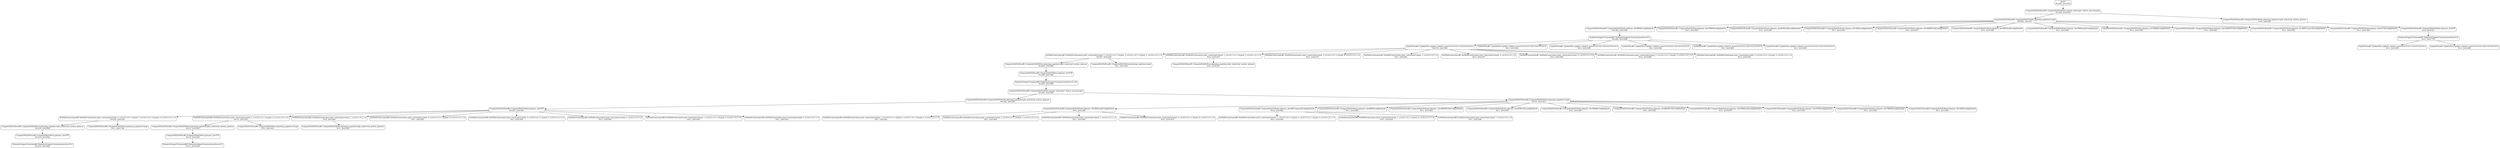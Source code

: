 digraph MCTS {
  node [shape=box, style=rounded];
  0 [label="ROOT
N=300, Q=0.935"];
  1 [label="ComputePathToState#1.ComputePathToState.named_state=gp7_detect_arucomarker
N=300, Q=0.935"];
  2 [label="ComputePathToState#1.ComputePathToState.planning_pipeline=ompl
N=294, Q=0.937"];
  3 [label="ComputePathToState#1.ComputePathToState.planner_id=RRTkConfigDefault
N=283, Q=0.938"];
  4 [label="YaskawaGripperCommand#1.YaskawaGripperCommand.position=0.0
N=282, Q=0.938"];
  5 [label="UpdatePose#1.UpdatePose.update_relative_pose=0.0;0.0;0.11;0.0;0.0;0.0;0.0
N=276, Q=0.938"];
  6 [label="SetPathConstraints#1.SetPathConstraints.joint_constraints=joint_1_s,0.0,0.1,0.1,1.0;joint_3_s,0.0,0.1,0.1,1.0;joint_5_s,0.0,0.1,0.1,1.0
N=267, Q=0.938"];
  7 [label="ComputePathToPose#1.ComputePathToPose.planning_pipeline=pilz_industrial_motion_planner
N=265, Q=0.940"];
  8 [label="ComputePathToPose#1.ComputePathToPose.planner_id=PTP
N=264, Q=0.940"];
  9 [label="YaskawaGripperCommand#2.YaskawaGripperCommand.position=0.235
N=263, Q=0.940"];
  10 [label="ComputePathToState#2.ComputePathToState.named_state=gp7_detect_arucomarker
N=262, Q=0.940"];
  11 [label="ComputePathToState#2.ComputePathToState.planning_pipeline=pilz_industrial_motion_planner
N=242, Q=0.941"];
  12 [label="ComputePathToState#2.ComputePathToState.planner_id=PTP
N=241, Q=0.941"];
  13 [label="SetPathConstraints#2.SetPathConstraints.joint_constraints=joint_1_s,0.0,0.1,0.1,1.0;joint_3_s,0.0,0.1,0.1,1.0;joint_5_s,0.0,0.1,0.1,1.0
N=218, Q=0.941"];
  14 [label="ComputePathToPose#2.ComputePathToPose.planning_pipeline=pilz_industrial_motion_planner
N=216, Q=0.942"];
  15 [label="ComputePathToPose#2.ComputePathToPose.planner_id=PTP
N=215, Q=0.942"];
  16 [label="YaskawaGripperCommand#3.YaskawaGripperCommand.position=0.0
N=214, Q=0.942"];
  17 [label="ComputePathToPose#2.ComputePathToPose.planning_pipeline=ompl
N=1, Q=0.788"];
  18 [label="SetPathConstraints#2.SetPathConstraints.joint_constraints=joint_1_s,0.0,0.1,0.1,1.0;joint_3_s,0.0,0.1,0.1,1.0
N=15, Q=0.935"];
  19 [label="ComputePathToPose#2.ComputePathToPose.planning_pipeline=pilz_industrial_motion_planner
N=13, Q=0.943"];
  20 [label="ComputePathToPose#2.ComputePathToPose.planner_id=PTP
N=12, Q=0.943"];
  21 [label="YaskawaGripperCommand#3.YaskawaGripperCommand.position=0.0
N=11, Q=0.943"];
  22 [label="ComputePathToPose#2.ComputePathToPose.planning_pipeline=ompl
N=1, Q=0.831"];
  23 [label="SetPathConstraints#2.SetPathConstraints.joint_constraints=joint_1_s,0.0,0.1,0.1,1.0
N=2, Q=0.943"];
  24 [label="ComputePathToPose#2.ComputePathToPose.planning_pipeline=pilz_industrial_motion_planner
N=1, Q=0.943"];
  25 [label="SetPathConstraints#2.SetPathConstraints.joint_constraints=joint_3_s,0.0,0.1,0.1,1.0;joint_6_s,0.0,0.1,0.1,1.0
N=1, Q=0.941"];
  26 [label="SetPathConstraints#2.SetPathConstraints.joint_constraints=joint_3_s,0.0,0.1,0.1,1.0;joint_5_s,0.0,0.1,0.1,1.0
N=1, Q=0.942"];
  27 [label="SetPathConstraints#2.SetPathConstraints.joint_constraints=joint_3_s,0.0,0.1,0.1,1.0
N=1, Q=0.943"];
  28 [label="SetPathConstraints#2.SetPathConstraints.joint_constraints=joint_1_s,0.0,0.1,0.1,1.0;joint_5_s,0.0,0.1,0.1,1.0
N=1, Q=0.942"];
  29 [label="SetPathConstraints#2.SetPathConstraints.joint_constraints=joint_5_s,0.0,0.1,0.1,1.0
N=1, Q=0.942"];
  30 [label="ComputePathToState#2.ComputePathToState.planning_pipeline=ompl
N=19, Q=0.933"];
  31 [label="ComputePathToState#2.ComputePathToState.planner_id=RRTstarkConfigDefault
N=5, Q=0.928"];
  32 [label="SetPathConstraints#2.SetPathConstraints.joint_constraints=joint_1_s,0.0,0.1,0.1,1.0;joint_3_s,0.0,0.1,0.1,1.0;joint_5_s,0.0,0.1,0.1,1.0
N=1, Q=0.941"];
  33 [label="SetPathConstraints#2.SetPathConstraints.joint_constraints=joint_1_s,0.0,0.1,0.1,1.0;joint_3_s,0.0,0.1,0.1,1.0
N=1, Q=0.943"];
  34 [label="SetPathConstraints#2.SetPathConstraints.joint_constraints=joint_1_s,0.0,0.1,0.1,1.0
N=1, Q=0.940"];
  35 [label="SetPathConstraints#2.SetPathConstraints.joint_constraints=joint_3_s,0.0,0.1,0.1,1.0;joint_6_s,0.0,0.1,0.1,1.0
N=1, Q=0.876"];
  36 [label="ComputePathToState#2.ComputePathToState.planner_id=RRTConnectkConfigDefault
N=4, Q=0.942"];
  37 [label="SetPathConstraints#2.SetPathConstraints.joint_constraints=joint_1_s,0.0,0.1,0.1,1.0;joint_3_s,0.0,0.1,0.1,1.0;joint_5_s,0.0,0.1,0.1,1.0
N=1, Q=0.944"];
  38 [label="SetPathConstraints#2.SetPathConstraints.joint_constraints=joint_1_s,0.0,0.1,0.1,1.0;joint_3_s,0.0,0.1,0.1,1.0
N=1, Q=0.943"];
  39 [label="SetPathConstraints#2.SetPathConstraints.joint_constraints=joint_1_s,0.0,0.1,0.1,1.0
N=1, Q=0.938"];
  40 [label="ComputePathToState#2.ComputePathToState.planner_id=RRTkConfigDefault
N=1, Q=0.940"];
  41 [label="ComputePathToState#2.ComputePathToState.planner_id=LBKPIECEkConfigDefault
N=1, Q=0.942"];
  42 [label="ComputePathToState#2.ComputePathToState.planner_id=KPIECEkConfigDefault
N=1, Q=0.918"];
  43 [label="ComputePathToState#2.ComputePathToState.planner_id=PRMkConfigDefault
N=1, Q=0.943"];
  44 [label="ComputePathToState#2.ComputePathToState.planner_id=BKPIECEkConfigDefault
N=1, Q=0.942"];
  45 [label="ComputePathToState#2.ComputePathToState.planner_id=PRMstarkConfigDefault
N=1, Q=0.878"];
  46 [label="ComputePathToState#2.ComputePathToState.planner_id=ESTkConfigDefault
N=1, Q=0.938"];
  47 [label="ComputePathToState#2.ComputePathToState.planner_id=TRRTkConfigDefault
N=1, Q=0.942"];
  48 [label="ComputePathToState#2.ComputePathToState.planner_id=SBLkConfigDefault
N=1, Q=0.941"];
  49 [label="ComputePathToPose#1.ComputePathToPose.planning_pipeline=ompl
N=1, Q=0.300"];
  50 [label="SetPathConstraints#1.SetPathConstraints.joint_constraints=joint_1_s,0.0,0.1,0.1,1.0;joint_3_s,0.0,0.1,0.1,1.0
N=2, Q=0.937"];
  51 [label="ComputePathToPose#1.ComputePathToPose.planning_pipeline=pilz_industrial_motion_planner
N=1, Q=0.937"];
  52 [label="SetPathConstraints#1.SetPathConstraints.joint_constraints=joint_3_s,0.0,0.1,0.1,1.0;joint_6_s,0.0,0.1,0.1,1.0
N=1, Q=0.937"];
  53 [label="SetPathConstraints#1.SetPathConstraints.joint_constraints=joint_1_s,0.0,0.1,0.1,1.0
N=1, Q=0.941"];
  54 [label="SetPathConstraints#1.SetPathConstraints.joint_constraints=joint_3_s,0.0,0.1,0.1,1.0
N=1, Q=0.937"];
  55 [label="SetPathConstraints#1.SetPathConstraints.joint_constraints=joint_5_s,0.0,0.1,0.1,1.0
N=1, Q=0.939"];
  56 [label="SetPathConstraints#1.SetPathConstraints.joint_constraints=joint_1_s,0.0,0.1,0.1,1.0;joint_5_s,0.0,0.1,0.1,1.0
N=1, Q=0.989"];
  57 [label="SetPathConstraints#1.SetPathConstraints.joint_constraints=joint_3_s,0.0,0.1,0.1,1.0;joint_5_s,0.0,0.1,0.1,1.0
N=1, Q=0.938"];
  58 [label="UpdatePose#1.UpdatePose.update_relative_pose=0.0;0.0;0.105;0.0;0.0;0.0;0.0
N=1, Q=0.924"];
  59 [label="UpdatePose#1.UpdatePose.update_relative_pose=0.0;0.0;0.10;0.0;0.0;0.0;0.0
N=1, Q=0.939"];
  60 [label="UpdatePose#1.UpdatePose.update_relative_pose=0.0;0.0;0.12;0.0;0.0;0.0;0.0
N=1, Q=0.943"];
  61 [label="UpdatePose#1.UpdatePose.update_relative_pose=0.0;0.0;0.125;0.0;0.0;0.0;0.0
N=1, Q=0.943"];
  62 [label="UpdatePose#1.UpdatePose.update_relative_pose=0.0;0.0;0.115;0.0;0.0;0.0;0.0
N=1, Q=0.943"];
  63 [label="ComputePathToState#1.ComputePathToState.planner_id=TRRTkConfigDefault
N=1, Q=0.936"];
  64 [label="ComputePathToState#1.ComputePathToState.planner_id=KPIECEkConfigDefault
N=1, Q=0.939"];
  65 [label="ComputePathToState#1.ComputePathToState.planner_id=SBLkConfigDefault
N=1, Q=0.936"];
  66 [label="ComputePathToState#1.ComputePathToState.planner_id=BKPIECEkConfigDefault
N=1, Q=0.937"];
  67 [label="ComputePathToState#1.ComputePathToState.planner_id=RRTstarkConfigDefault
N=1, Q=0.938"];
  68 [label="ComputePathToState#1.ComputePathToState.planner_id=PRMstarkConfigDefault
N=1, Q=0.941"];
  69 [label="ComputePathToState#1.ComputePathToState.planner_id=PRMkConfigDefault
N=1, Q=0.938"];
  70 [label="ComputePathToState#1.ComputePathToState.planner_id=LBKPIECEkConfigDefault
N=1, Q=0.943"];
  71 [label="ComputePathToState#1.ComputePathToState.planner_id=RRTConnectkConfigDefault
N=1, Q=0.450"];
  72 [label="ComputePathToState#1.ComputePathToState.planner_id=ESTkConfigDefault
N=1, Q=0.939"];
  73 [label="ComputePathToState#1.ComputePathToState.planning_pipeline=pilz_industrial_motion_planner
N=5, Q=0.841"];
  74 [label="ComputePathToState#1.ComputePathToState.planner_id=PTP
N=4, Q=0.817"];
  75 [label="YaskawaGripperCommand#1.YaskawaGripperCommand.position=0.0
N=3, Q=0.776"];
  76 [label="UpdatePose#1.UpdatePose.update_relative_pose=0.0;0.0;0.11;0.0;0.0;0.0;0.0
N=1, Q=0.939"];
  77 [label="UpdatePose#1.UpdatePose.update_relative_pose=0.0;0.0;0.105;0.0;0.0;0.0;0.0
N=1, Q=0.449"];
  0 -> 1;
  1 -> 2;
  2 -> 3;
  3 -> 4;
  4 -> 5;
  5 -> 6;
  6 -> 7;
  7 -> 8;
  8 -> 9;
  9 -> 10;
  10 -> 11;
  11 -> 12;
  12 -> 13;
  13 -> 14;
  14 -> 15;
  15 -> 16;
  13 -> 17;
  12 -> 18;
  18 -> 19;
  19 -> 20;
  20 -> 21;
  18 -> 22;
  12 -> 23;
  23 -> 24;
  12 -> 25;
  12 -> 26;
  12 -> 27;
  12 -> 28;
  12 -> 29;
  10 -> 30;
  30 -> 31;
  31 -> 32;
  31 -> 33;
  31 -> 34;
  31 -> 35;
  30 -> 36;
  36 -> 37;
  36 -> 38;
  36 -> 39;
  30 -> 40;
  30 -> 41;
  30 -> 42;
  30 -> 43;
  30 -> 44;
  30 -> 45;
  30 -> 46;
  30 -> 47;
  30 -> 48;
  6 -> 49;
  5 -> 50;
  50 -> 51;
  5 -> 52;
  5 -> 53;
  5 -> 54;
  5 -> 55;
  5 -> 56;
  5 -> 57;
  4 -> 58;
  4 -> 59;
  4 -> 60;
  4 -> 61;
  4 -> 62;
  2 -> 63;
  2 -> 64;
  2 -> 65;
  2 -> 66;
  2 -> 67;
  2 -> 68;
  2 -> 69;
  2 -> 70;
  2 -> 71;
  2 -> 72;
  1 -> 73;
  73 -> 74;
  74 -> 75;
  75 -> 76;
  75 -> 77;
}
